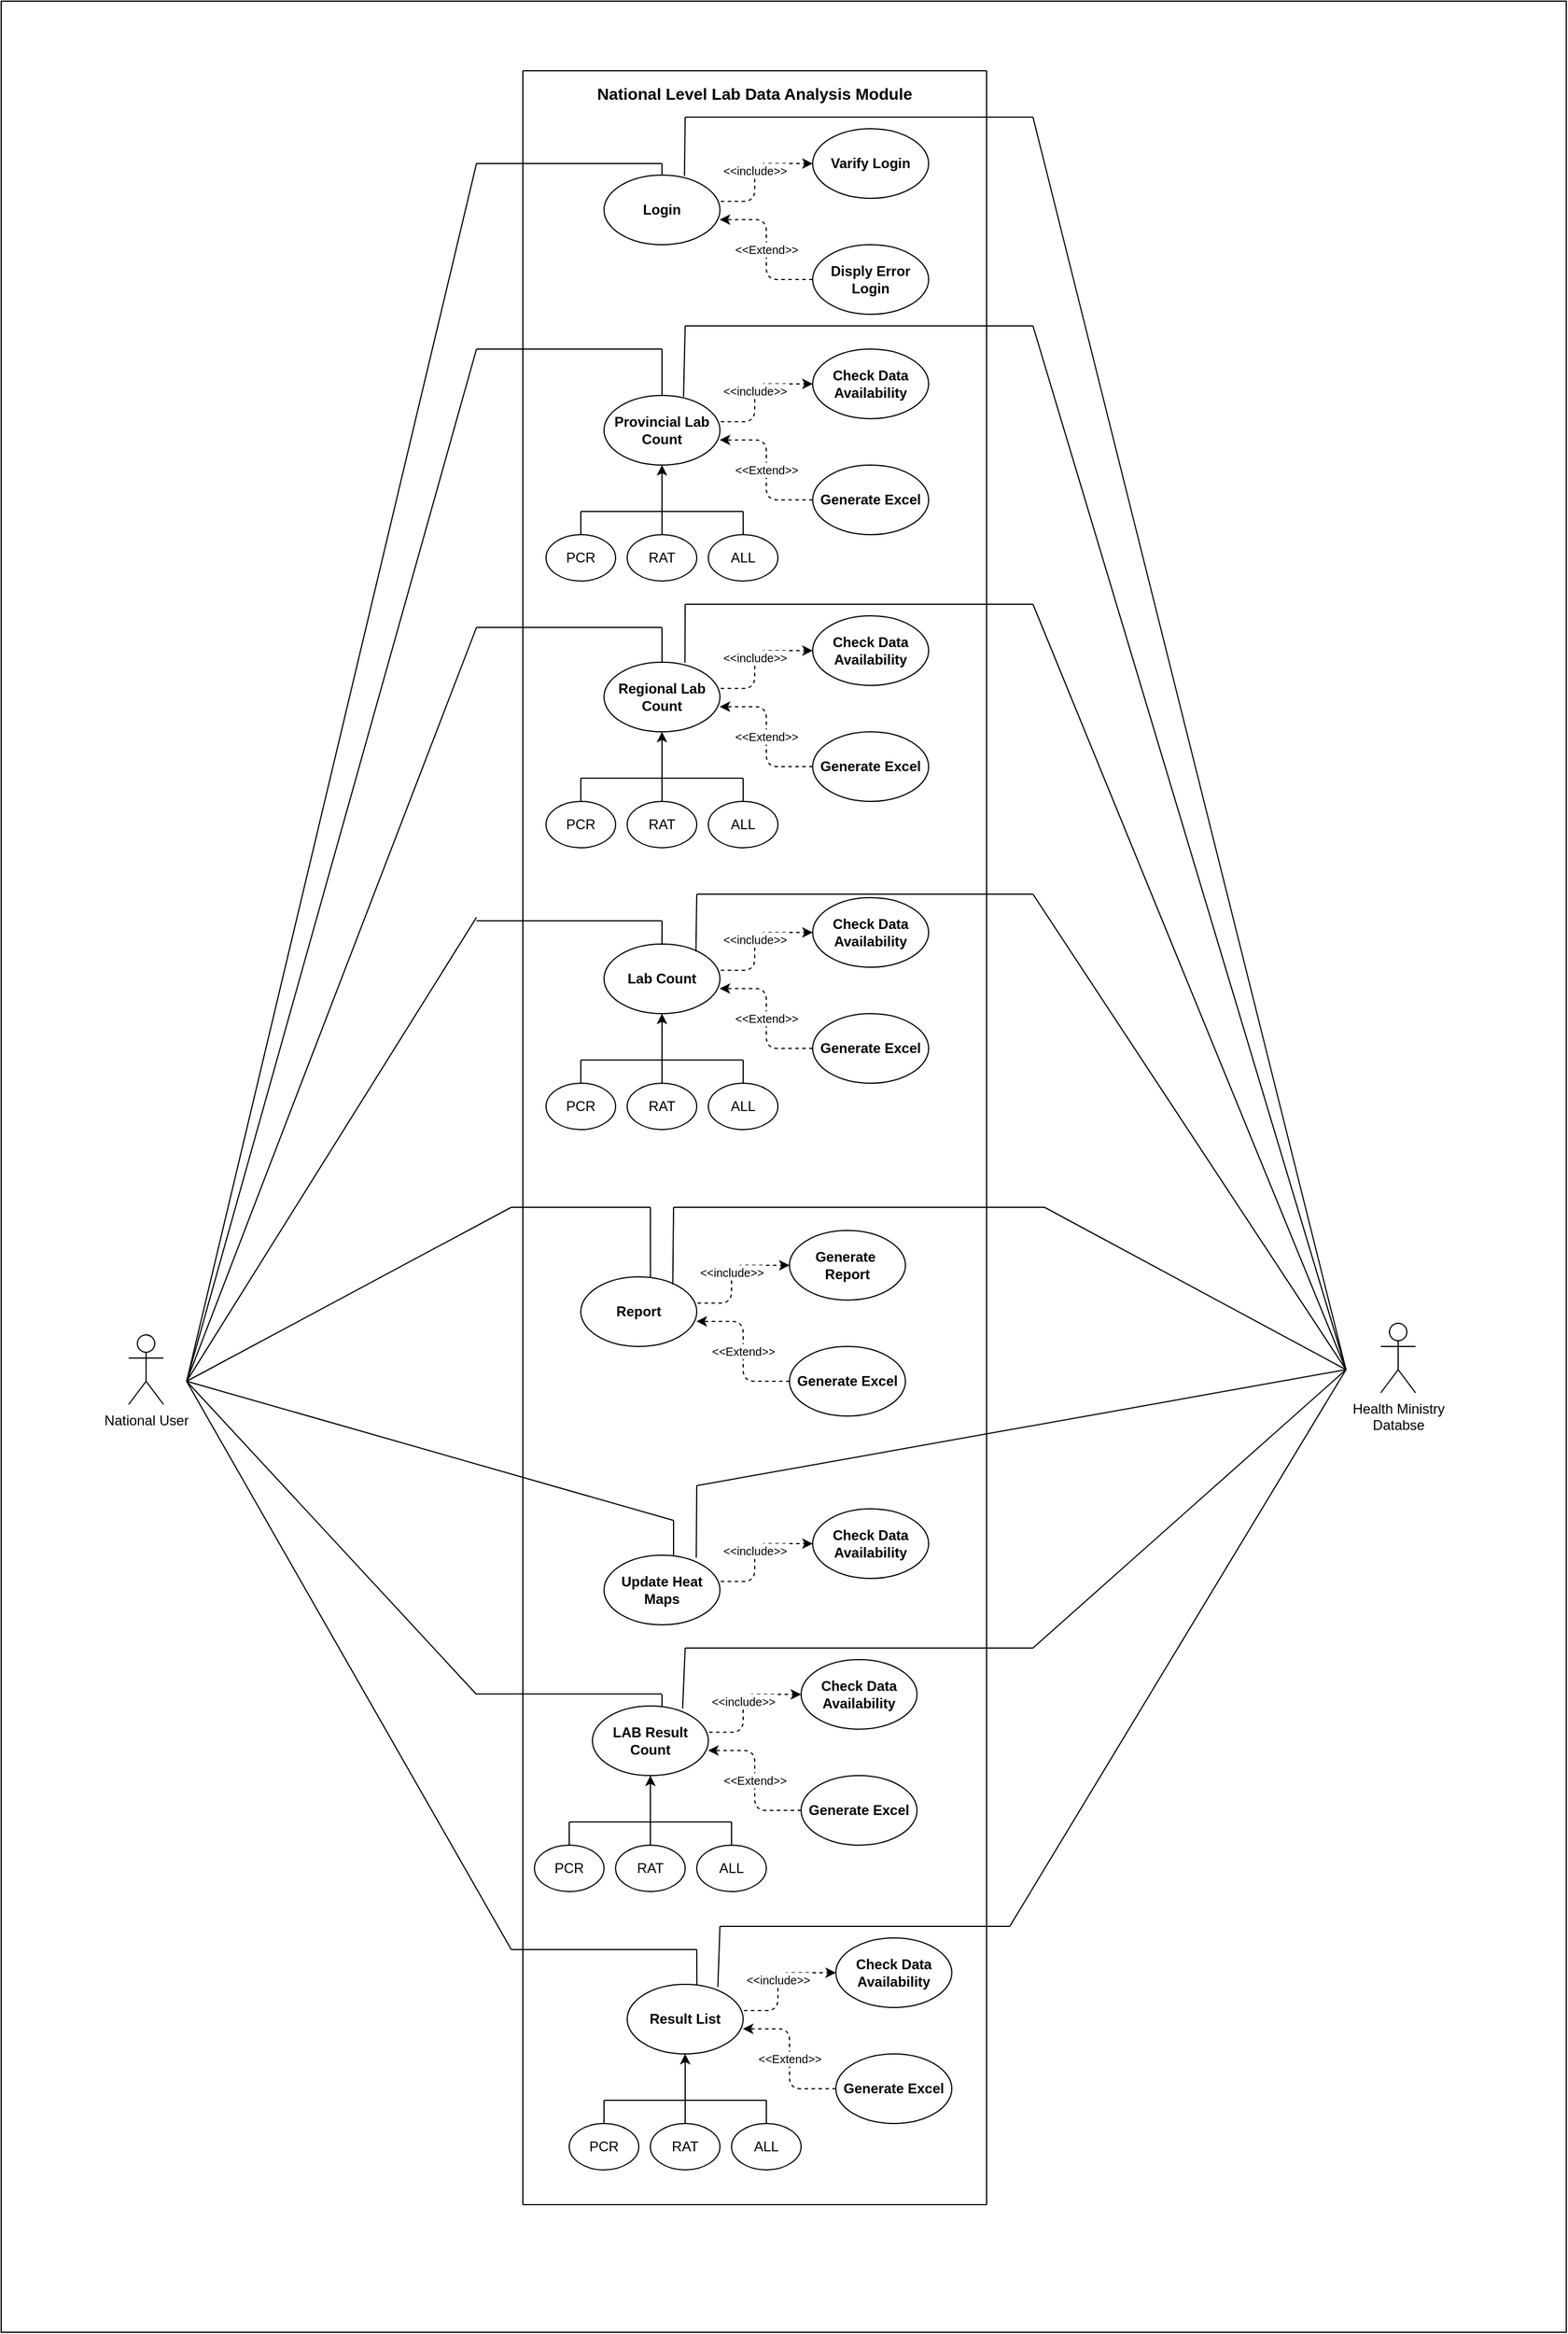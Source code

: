 <mxfile version="15.8.9" type="github"><diagram id="iD6IcfGHhP-dr5DK_G8s" name="Page-1"><mxGraphModel dx="868" dy="385" grid="1" gridSize="10" guides="1" tooltips="1" connect="1" arrows="1" fold="1" page="1" pageScale="1" pageWidth="827" pageHeight="1169" math="0" shadow="0"><root><mxCell id="0"/><mxCell id="1" parent="0"/><mxCell id="4azQyytTnzRIVVA9BmNm-442" value="" style="rounded=0;whiteSpace=wrap;html=1;" parent="1" vertex="1"><mxGeometry x="220" y="160" width="1350" height="2010" as="geometry"/></mxCell><mxCell id="4azQyytTnzRIVVA9BmNm-204" value="National User" style="shape=umlActor;verticalLabelPosition=bottom;verticalAlign=top;html=1;outlineConnect=0;" parent="1" vertex="1"><mxGeometry x="330" y="1310" width="30" height="60" as="geometry"/></mxCell><mxCell id="4azQyytTnzRIVVA9BmNm-205" value="&lt;b&gt;Login&lt;/b&gt;" style="ellipse;whiteSpace=wrap;html=1;" parent="1" vertex="1"><mxGeometry x="740" y="310" width="100" height="60" as="geometry"/></mxCell><mxCell id="4azQyytTnzRIVVA9BmNm-206" value="" style="endArrow=none;html=1;" parent="1" edge="1"><mxGeometry width="50" height="50" relative="1" as="geometry"><mxPoint x="670" y="2060" as="sourcePoint"/><mxPoint x="670" y="220" as="targetPoint"/></mxGeometry></mxCell><mxCell id="4azQyytTnzRIVVA9BmNm-207" value="" style="endArrow=none;html=1;" parent="1" edge="1"><mxGeometry width="50" height="50" relative="1" as="geometry"><mxPoint x="670" y="220" as="sourcePoint"/><mxPoint x="1070" y="220" as="targetPoint"/></mxGeometry></mxCell><mxCell id="4azQyytTnzRIVVA9BmNm-208" value="" style="endArrow=none;html=1;" parent="1" edge="1"><mxGeometry width="50" height="50" relative="1" as="geometry"><mxPoint x="1070" y="2060" as="sourcePoint"/><mxPoint x="1070" y="220" as="targetPoint"/></mxGeometry></mxCell><mxCell id="4azQyytTnzRIVVA9BmNm-209" value="" style="endArrow=none;html=1;" parent="1" edge="1"><mxGeometry width="50" height="50" relative="1" as="geometry"><mxPoint x="670" y="2060" as="sourcePoint"/><mxPoint x="1070" y="2060" as="targetPoint"/></mxGeometry></mxCell><mxCell id="4azQyytTnzRIVVA9BmNm-210" value="&lt;b&gt;Varify Login&lt;/b&gt;" style="ellipse;whiteSpace=wrap;html=1;" parent="1" vertex="1"><mxGeometry x="920" y="270" width="100" height="60" as="geometry"/></mxCell><mxCell id="4azQyytTnzRIVVA9BmNm-211" value="&lt;b&gt;Disply Error Login&lt;/b&gt;" style="ellipse;whiteSpace=wrap;html=1;" parent="1" vertex="1"><mxGeometry x="920" y="370" width="100" height="60" as="geometry"/></mxCell><mxCell id="4azQyytTnzRIVVA9BmNm-212" value="" style="endArrow=classic;html=1;dashed=1;entryX=0.998;entryY=0.639;entryDx=0;entryDy=0;entryPerimeter=0;exitX=0;exitY=0.5;exitDx=0;exitDy=0;edgeStyle=elbowEdgeStyle;" parent="1" source="4azQyytTnzRIVVA9BmNm-211" target="4azQyytTnzRIVVA9BmNm-205" edge="1"><mxGeometry relative="1" as="geometry"><mxPoint x="810" y="430" as="sourcePoint"/><mxPoint x="910" y="430" as="targetPoint"/></mxGeometry></mxCell><mxCell id="4azQyytTnzRIVVA9BmNm-213" value="&lt;font style=&quot;font-size: 10px&quot;&gt;&amp;lt;&amp;lt;Extend&amp;gt;&amp;gt;&lt;/font&gt;" style="edgeLabel;resizable=0;html=1;align=center;verticalAlign=middle;" parent="4azQyytTnzRIVVA9BmNm-212" connectable="0" vertex="1"><mxGeometry relative="1" as="geometry"/></mxCell><mxCell id="4azQyytTnzRIVVA9BmNm-214" value="" style="endArrow=classic;html=1;dashed=1;edgeStyle=elbowEdgeStyle;exitX=1.007;exitY=0.378;exitDx=0;exitDy=0;exitPerimeter=0;" parent="1" source="4azQyytTnzRIVVA9BmNm-205" target="4azQyytTnzRIVVA9BmNm-210" edge="1"><mxGeometry relative="1" as="geometry"><mxPoint x="920.0" y="400" as="sourcePoint"/><mxPoint x="860" y="348" as="targetPoint"/><Array as="points"><mxPoint x="870" y="300"/><mxPoint x="860" y="320"/><mxPoint x="860" y="310"/><mxPoint x="890" y="300"/><mxPoint x="890" y="330"/></Array></mxGeometry></mxCell><mxCell id="4azQyytTnzRIVVA9BmNm-215" value="&lt;font style=&quot;font-size: 10px&quot;&gt;&amp;lt;&amp;lt;include&amp;gt;&amp;gt;&lt;/font&gt;" style="edgeLabel;resizable=0;html=1;align=center;verticalAlign=middle;" parent="4azQyytTnzRIVVA9BmNm-214" connectable="0" vertex="1"><mxGeometry relative="1" as="geometry"/></mxCell><mxCell id="4azQyytTnzRIVVA9BmNm-216" value="Health Ministry&lt;br&gt;Databse" style="shape=umlActor;verticalLabelPosition=bottom;verticalAlign=top;html=1;outlineConnect=0;" parent="1" vertex="1"><mxGeometry x="1410" y="1300" width="30" height="60" as="geometry"/></mxCell><mxCell id="4azQyytTnzRIVVA9BmNm-217" value="&lt;b&gt;Provincial Lab Count&lt;/b&gt;" style="ellipse;whiteSpace=wrap;html=1;" parent="1" vertex="1"><mxGeometry x="740" y="500" width="100" height="60" as="geometry"/></mxCell><mxCell id="4azQyytTnzRIVVA9BmNm-218" value="&lt;b&gt;Check Data Availability&lt;/b&gt;" style="ellipse;whiteSpace=wrap;html=1;" parent="1" vertex="1"><mxGeometry x="920" y="460" width="100" height="60" as="geometry"/></mxCell><mxCell id="4azQyytTnzRIVVA9BmNm-219" value="&lt;b&gt;Generate Excel&lt;/b&gt;" style="ellipse;whiteSpace=wrap;html=1;" parent="1" vertex="1"><mxGeometry x="920" y="560" width="100" height="60" as="geometry"/></mxCell><mxCell id="4azQyytTnzRIVVA9BmNm-220" value="" style="endArrow=classic;html=1;dashed=1;entryX=0.998;entryY=0.639;entryDx=0;entryDy=0;entryPerimeter=0;exitX=0;exitY=0.5;exitDx=0;exitDy=0;edgeStyle=elbowEdgeStyle;" parent="1" source="4azQyytTnzRIVVA9BmNm-219" target="4azQyytTnzRIVVA9BmNm-217" edge="1"><mxGeometry relative="1" as="geometry"><mxPoint x="810" y="620" as="sourcePoint"/><mxPoint x="910" y="620" as="targetPoint"/></mxGeometry></mxCell><mxCell id="4azQyytTnzRIVVA9BmNm-221" value="&lt;font style=&quot;font-size: 10px&quot;&gt;&amp;lt;&amp;lt;Extend&amp;gt;&amp;gt;&lt;/font&gt;" style="edgeLabel;resizable=0;html=1;align=center;verticalAlign=middle;" parent="4azQyytTnzRIVVA9BmNm-220" connectable="0" vertex="1"><mxGeometry relative="1" as="geometry"/></mxCell><mxCell id="4azQyytTnzRIVVA9BmNm-222" value="" style="endArrow=classic;html=1;dashed=1;edgeStyle=elbowEdgeStyle;exitX=1.007;exitY=0.378;exitDx=0;exitDy=0;exitPerimeter=0;" parent="1" source="4azQyytTnzRIVVA9BmNm-217" target="4azQyytTnzRIVVA9BmNm-218" edge="1"><mxGeometry relative="1" as="geometry"><mxPoint x="920.0" y="590" as="sourcePoint"/><mxPoint x="860" y="538" as="targetPoint"/><Array as="points"><mxPoint x="870" y="490"/><mxPoint x="860" y="510"/><mxPoint x="860" y="500"/><mxPoint x="890" y="490"/><mxPoint x="890" y="520"/></Array></mxGeometry></mxCell><mxCell id="4azQyytTnzRIVVA9BmNm-223" value="&lt;font style=&quot;font-size: 10px&quot;&gt;&amp;lt;&amp;lt;include&amp;gt;&amp;gt;&lt;/font&gt;" style="edgeLabel;resizable=0;html=1;align=center;verticalAlign=middle;" parent="4azQyytTnzRIVVA9BmNm-222" connectable="0" vertex="1"><mxGeometry relative="1" as="geometry"/></mxCell><mxCell id="4azQyytTnzRIVVA9BmNm-224" value="PCR" style="ellipse;whiteSpace=wrap;html=1;" parent="1" vertex="1"><mxGeometry x="690" y="620" width="60" height="40" as="geometry"/></mxCell><mxCell id="4azQyytTnzRIVVA9BmNm-225" value="RAT" style="ellipse;whiteSpace=wrap;html=1;" parent="1" vertex="1"><mxGeometry x="760" y="620" width="60" height="40" as="geometry"/></mxCell><mxCell id="4azQyytTnzRIVVA9BmNm-226" value="ALL" style="ellipse;whiteSpace=wrap;html=1;" parent="1" vertex="1"><mxGeometry x="830" y="620" width="60" height="40" as="geometry"/></mxCell><mxCell id="4azQyytTnzRIVVA9BmNm-227" value="" style="endArrow=classic;html=1;exitX=0.5;exitY=0;exitDx=0;exitDy=0;entryX=0.5;entryY=1;entryDx=0;entryDy=0;" parent="1" source="4azQyytTnzRIVVA9BmNm-225" target="4azQyytTnzRIVVA9BmNm-217" edge="1"><mxGeometry width="50" height="50" relative="1" as="geometry"><mxPoint x="770" y="610" as="sourcePoint"/><mxPoint x="820" y="560" as="targetPoint"/></mxGeometry></mxCell><mxCell id="4azQyytTnzRIVVA9BmNm-228" value="" style="endArrow=none;html=1;exitX=0.5;exitY=0;exitDx=0;exitDy=0;" parent="1" source="4azQyytTnzRIVVA9BmNm-224" edge="1"><mxGeometry width="50" height="50" relative="1" as="geometry"><mxPoint x="770" y="610" as="sourcePoint"/><mxPoint x="720" y="600" as="targetPoint"/></mxGeometry></mxCell><mxCell id="4azQyytTnzRIVVA9BmNm-229" value="" style="endArrow=none;html=1;exitX=0.5;exitY=0;exitDx=0;exitDy=0;" parent="1" source="4azQyytTnzRIVVA9BmNm-226" edge="1"><mxGeometry width="50" height="50" relative="1" as="geometry"><mxPoint x="720" y="620" as="sourcePoint"/><mxPoint x="860" y="600" as="targetPoint"/></mxGeometry></mxCell><mxCell id="4azQyytTnzRIVVA9BmNm-230" value="" style="endArrow=none;html=1;" parent="1" edge="1"><mxGeometry width="50" height="50" relative="1" as="geometry"><mxPoint x="720" y="600" as="sourcePoint"/><mxPoint x="860" y="600" as="targetPoint"/></mxGeometry></mxCell><mxCell id="4azQyytTnzRIVVA9BmNm-231" value="&lt;b&gt;Regional Lab Count&lt;/b&gt;" style="ellipse;whiteSpace=wrap;html=1;" parent="1" vertex="1"><mxGeometry x="740" y="730" width="100" height="60" as="geometry"/></mxCell><mxCell id="4azQyytTnzRIVVA9BmNm-232" value="&lt;b&gt;Check Data Availability&lt;/b&gt;" style="ellipse;whiteSpace=wrap;html=1;" parent="1" vertex="1"><mxGeometry x="920" y="690" width="100" height="60" as="geometry"/></mxCell><mxCell id="4azQyytTnzRIVVA9BmNm-233" value="&lt;b&gt;Generate Excel&lt;/b&gt;" style="ellipse;whiteSpace=wrap;html=1;" parent="1" vertex="1"><mxGeometry x="920" y="790" width="100" height="60" as="geometry"/></mxCell><mxCell id="4azQyytTnzRIVVA9BmNm-234" value="" style="endArrow=classic;html=1;dashed=1;entryX=0.998;entryY=0.639;entryDx=0;entryDy=0;entryPerimeter=0;exitX=0;exitY=0.5;exitDx=0;exitDy=0;edgeStyle=elbowEdgeStyle;" parent="1" source="4azQyytTnzRIVVA9BmNm-233" target="4azQyytTnzRIVVA9BmNm-231" edge="1"><mxGeometry relative="1" as="geometry"><mxPoint x="810" y="850" as="sourcePoint"/><mxPoint x="910" y="850" as="targetPoint"/></mxGeometry></mxCell><mxCell id="4azQyytTnzRIVVA9BmNm-235" value="&lt;font style=&quot;font-size: 10px&quot;&gt;&amp;lt;&amp;lt;Extend&amp;gt;&amp;gt;&lt;/font&gt;" style="edgeLabel;resizable=0;html=1;align=center;verticalAlign=middle;" parent="4azQyytTnzRIVVA9BmNm-234" connectable="0" vertex="1"><mxGeometry relative="1" as="geometry"/></mxCell><mxCell id="4azQyytTnzRIVVA9BmNm-236" value="" style="endArrow=classic;html=1;dashed=1;edgeStyle=elbowEdgeStyle;exitX=1.007;exitY=0.378;exitDx=0;exitDy=0;exitPerimeter=0;" parent="1" source="4azQyytTnzRIVVA9BmNm-231" target="4azQyytTnzRIVVA9BmNm-232" edge="1"><mxGeometry relative="1" as="geometry"><mxPoint x="920.0" y="820" as="sourcePoint"/><mxPoint x="860" y="768" as="targetPoint"/><Array as="points"><mxPoint x="870" y="720"/><mxPoint x="860" y="740"/><mxPoint x="860" y="730"/><mxPoint x="890" y="720"/><mxPoint x="890" y="750"/></Array></mxGeometry></mxCell><mxCell id="4azQyytTnzRIVVA9BmNm-237" value="&lt;font style=&quot;font-size: 10px&quot;&gt;&amp;lt;&amp;lt;include&amp;gt;&amp;gt;&lt;/font&gt;" style="edgeLabel;resizable=0;html=1;align=center;verticalAlign=middle;" parent="4azQyytTnzRIVVA9BmNm-236" connectable="0" vertex="1"><mxGeometry relative="1" as="geometry"/></mxCell><mxCell id="4azQyytTnzRIVVA9BmNm-238" value="PCR" style="ellipse;whiteSpace=wrap;html=1;" parent="1" vertex="1"><mxGeometry x="690" y="850" width="60" height="40" as="geometry"/></mxCell><mxCell id="4azQyytTnzRIVVA9BmNm-239" value="RAT" style="ellipse;whiteSpace=wrap;html=1;" parent="1" vertex="1"><mxGeometry x="760" y="850" width="60" height="40" as="geometry"/></mxCell><mxCell id="4azQyytTnzRIVVA9BmNm-240" value="ALL" style="ellipse;whiteSpace=wrap;html=1;" parent="1" vertex="1"><mxGeometry x="830" y="850" width="60" height="40" as="geometry"/></mxCell><mxCell id="4azQyytTnzRIVVA9BmNm-241" value="" style="endArrow=classic;html=1;exitX=0.5;exitY=0;exitDx=0;exitDy=0;entryX=0.5;entryY=1;entryDx=0;entryDy=0;" parent="1" source="4azQyytTnzRIVVA9BmNm-239" target="4azQyytTnzRIVVA9BmNm-231" edge="1"><mxGeometry width="50" height="50" relative="1" as="geometry"><mxPoint x="770" y="840" as="sourcePoint"/><mxPoint x="820" y="790" as="targetPoint"/></mxGeometry></mxCell><mxCell id="4azQyytTnzRIVVA9BmNm-242" value="" style="endArrow=none;html=1;exitX=0.5;exitY=0;exitDx=0;exitDy=0;" parent="1" source="4azQyytTnzRIVVA9BmNm-238" edge="1"><mxGeometry width="50" height="50" relative="1" as="geometry"><mxPoint x="770" y="840" as="sourcePoint"/><mxPoint x="720" y="830" as="targetPoint"/></mxGeometry></mxCell><mxCell id="4azQyytTnzRIVVA9BmNm-243" value="" style="endArrow=none;html=1;exitX=0.5;exitY=0;exitDx=0;exitDy=0;" parent="1" source="4azQyytTnzRIVVA9BmNm-240" edge="1"><mxGeometry width="50" height="50" relative="1" as="geometry"><mxPoint x="720" y="850" as="sourcePoint"/><mxPoint x="860" y="830" as="targetPoint"/></mxGeometry></mxCell><mxCell id="4azQyytTnzRIVVA9BmNm-244" value="" style="endArrow=none;html=1;" parent="1" edge="1"><mxGeometry width="50" height="50" relative="1" as="geometry"><mxPoint x="720" y="830" as="sourcePoint"/><mxPoint x="860" y="830" as="targetPoint"/></mxGeometry></mxCell><mxCell id="4azQyytTnzRIVVA9BmNm-245" value="&lt;b&gt;Lab Count&lt;/b&gt;" style="ellipse;whiteSpace=wrap;html=1;" parent="1" vertex="1"><mxGeometry x="740" y="973" width="100" height="60" as="geometry"/></mxCell><mxCell id="4azQyytTnzRIVVA9BmNm-246" value="&lt;b&gt;Check Data Availability&lt;/b&gt;" style="ellipse;whiteSpace=wrap;html=1;" parent="1" vertex="1"><mxGeometry x="920" y="933" width="100" height="60" as="geometry"/></mxCell><mxCell id="4azQyytTnzRIVVA9BmNm-247" value="&lt;b&gt;Generate Excel&lt;/b&gt;" style="ellipse;whiteSpace=wrap;html=1;" parent="1" vertex="1"><mxGeometry x="920" y="1033" width="100" height="60" as="geometry"/></mxCell><mxCell id="4azQyytTnzRIVVA9BmNm-248" value="" style="endArrow=classic;html=1;dashed=1;entryX=0.998;entryY=0.639;entryDx=0;entryDy=0;entryPerimeter=0;exitX=0;exitY=0.5;exitDx=0;exitDy=0;edgeStyle=elbowEdgeStyle;" parent="1" source="4azQyytTnzRIVVA9BmNm-247" target="4azQyytTnzRIVVA9BmNm-245" edge="1"><mxGeometry relative="1" as="geometry"><mxPoint x="810" y="1093" as="sourcePoint"/><mxPoint x="910" y="1093" as="targetPoint"/></mxGeometry></mxCell><mxCell id="4azQyytTnzRIVVA9BmNm-249" value="&lt;font style=&quot;font-size: 10px&quot;&gt;&amp;lt;&amp;lt;Extend&amp;gt;&amp;gt;&lt;/font&gt;" style="edgeLabel;resizable=0;html=1;align=center;verticalAlign=middle;" parent="4azQyytTnzRIVVA9BmNm-248" connectable="0" vertex="1"><mxGeometry relative="1" as="geometry"/></mxCell><mxCell id="4azQyytTnzRIVVA9BmNm-250" value="" style="endArrow=classic;html=1;dashed=1;edgeStyle=elbowEdgeStyle;exitX=1.007;exitY=0.378;exitDx=0;exitDy=0;exitPerimeter=0;" parent="1" source="4azQyytTnzRIVVA9BmNm-245" target="4azQyytTnzRIVVA9BmNm-246" edge="1"><mxGeometry relative="1" as="geometry"><mxPoint x="920.0" y="1063" as="sourcePoint"/><mxPoint x="860" y="1011" as="targetPoint"/><Array as="points"><mxPoint x="870" y="963"/><mxPoint x="860" y="983"/><mxPoint x="860" y="973"/><mxPoint x="890" y="963"/><mxPoint x="890" y="993"/></Array></mxGeometry></mxCell><mxCell id="4azQyytTnzRIVVA9BmNm-251" value="&lt;font style=&quot;font-size: 10px&quot;&gt;&amp;lt;&amp;lt;include&amp;gt;&amp;gt;&lt;/font&gt;" style="edgeLabel;resizable=0;html=1;align=center;verticalAlign=middle;" parent="4azQyytTnzRIVVA9BmNm-250" connectable="0" vertex="1"><mxGeometry relative="1" as="geometry"/></mxCell><mxCell id="4azQyytTnzRIVVA9BmNm-252" value="PCR" style="ellipse;whiteSpace=wrap;html=1;" parent="1" vertex="1"><mxGeometry x="690" y="1093" width="60" height="40" as="geometry"/></mxCell><mxCell id="4azQyytTnzRIVVA9BmNm-253" value="RAT" style="ellipse;whiteSpace=wrap;html=1;" parent="1" vertex="1"><mxGeometry x="760" y="1093" width="60" height="40" as="geometry"/></mxCell><mxCell id="4azQyytTnzRIVVA9BmNm-254" value="ALL" style="ellipse;whiteSpace=wrap;html=1;" parent="1" vertex="1"><mxGeometry x="830" y="1093" width="60" height="40" as="geometry"/></mxCell><mxCell id="4azQyytTnzRIVVA9BmNm-255" value="" style="endArrow=classic;html=1;exitX=0.5;exitY=0;exitDx=0;exitDy=0;entryX=0.5;entryY=1;entryDx=0;entryDy=0;" parent="1" source="4azQyytTnzRIVVA9BmNm-253" target="4azQyytTnzRIVVA9BmNm-245" edge="1"><mxGeometry width="50" height="50" relative="1" as="geometry"><mxPoint x="770" y="1083" as="sourcePoint"/><mxPoint x="820" y="1033" as="targetPoint"/></mxGeometry></mxCell><mxCell id="4azQyytTnzRIVVA9BmNm-256" value="" style="endArrow=none;html=1;exitX=0.5;exitY=0;exitDx=0;exitDy=0;" parent="1" source="4azQyytTnzRIVVA9BmNm-252" edge="1"><mxGeometry width="50" height="50" relative="1" as="geometry"><mxPoint x="770" y="1083" as="sourcePoint"/><mxPoint x="720" y="1073" as="targetPoint"/></mxGeometry></mxCell><mxCell id="4azQyytTnzRIVVA9BmNm-257" value="" style="endArrow=none;html=1;exitX=0.5;exitY=0;exitDx=0;exitDy=0;" parent="1" source="4azQyytTnzRIVVA9BmNm-254" edge="1"><mxGeometry width="50" height="50" relative="1" as="geometry"><mxPoint x="720" y="1093" as="sourcePoint"/><mxPoint x="860" y="1073" as="targetPoint"/></mxGeometry></mxCell><mxCell id="4azQyytTnzRIVVA9BmNm-258" value="" style="endArrow=none;html=1;" parent="1" edge="1"><mxGeometry width="50" height="50" relative="1" as="geometry"><mxPoint x="720" y="1073" as="sourcePoint"/><mxPoint x="860" y="1073" as="targetPoint"/></mxGeometry></mxCell><mxCell id="4azQyytTnzRIVVA9BmNm-287" value="&lt;b&gt;LAB Result Count&lt;/b&gt;" style="ellipse;whiteSpace=wrap;html=1;" parent="1" vertex="1"><mxGeometry x="730" y="1630" width="100" height="60" as="geometry"/></mxCell><mxCell id="4azQyytTnzRIVVA9BmNm-288" value="&lt;b&gt;Check Data Availability&lt;/b&gt;" style="ellipse;whiteSpace=wrap;html=1;" parent="1" vertex="1"><mxGeometry x="910" y="1590" width="100" height="60" as="geometry"/></mxCell><mxCell id="4azQyytTnzRIVVA9BmNm-289" value="&lt;b&gt;Generate Excel&lt;/b&gt;" style="ellipse;whiteSpace=wrap;html=1;" parent="1" vertex="1"><mxGeometry x="910" y="1690" width="100" height="60" as="geometry"/></mxCell><mxCell id="4azQyytTnzRIVVA9BmNm-290" value="" style="endArrow=classic;html=1;dashed=1;entryX=0.998;entryY=0.639;entryDx=0;entryDy=0;entryPerimeter=0;exitX=0;exitY=0.5;exitDx=0;exitDy=0;edgeStyle=elbowEdgeStyle;" parent="1" source="4azQyytTnzRIVVA9BmNm-289" target="4azQyytTnzRIVVA9BmNm-287" edge="1"><mxGeometry relative="1" as="geometry"><mxPoint x="800" y="1750" as="sourcePoint"/><mxPoint x="900" y="1750" as="targetPoint"/></mxGeometry></mxCell><mxCell id="4azQyytTnzRIVVA9BmNm-291" value="&lt;font style=&quot;font-size: 10px&quot;&gt;&amp;lt;&amp;lt;Extend&amp;gt;&amp;gt;&lt;/font&gt;" style="edgeLabel;resizable=0;html=1;align=center;verticalAlign=middle;" parent="4azQyytTnzRIVVA9BmNm-290" connectable="0" vertex="1"><mxGeometry relative="1" as="geometry"/></mxCell><mxCell id="4azQyytTnzRIVVA9BmNm-292" value="" style="endArrow=classic;html=1;dashed=1;edgeStyle=elbowEdgeStyle;exitX=1.007;exitY=0.378;exitDx=0;exitDy=0;exitPerimeter=0;" parent="1" source="4azQyytTnzRIVVA9BmNm-287" target="4azQyytTnzRIVVA9BmNm-288" edge="1"><mxGeometry relative="1" as="geometry"><mxPoint x="910.0" y="1720" as="sourcePoint"/><mxPoint x="850" y="1668" as="targetPoint"/><Array as="points"><mxPoint x="860" y="1620"/><mxPoint x="850" y="1640"/><mxPoint x="850" y="1630"/><mxPoint x="880" y="1620"/><mxPoint x="880" y="1650"/></Array></mxGeometry></mxCell><mxCell id="4azQyytTnzRIVVA9BmNm-293" value="&lt;font style=&quot;font-size: 10px&quot;&gt;&amp;lt;&amp;lt;include&amp;gt;&amp;gt;&lt;/font&gt;" style="edgeLabel;resizable=0;html=1;align=center;verticalAlign=middle;" parent="4azQyytTnzRIVVA9BmNm-292" connectable="0" vertex="1"><mxGeometry relative="1" as="geometry"/></mxCell><mxCell id="4azQyytTnzRIVVA9BmNm-294" value="PCR" style="ellipse;whiteSpace=wrap;html=1;" parent="1" vertex="1"><mxGeometry x="680" y="1750" width="60" height="40" as="geometry"/></mxCell><mxCell id="4azQyytTnzRIVVA9BmNm-295" value="RAT" style="ellipse;whiteSpace=wrap;html=1;" parent="1" vertex="1"><mxGeometry x="750" y="1750" width="60" height="40" as="geometry"/></mxCell><mxCell id="4azQyytTnzRIVVA9BmNm-296" value="ALL" style="ellipse;whiteSpace=wrap;html=1;" parent="1" vertex="1"><mxGeometry x="820" y="1750" width="60" height="40" as="geometry"/></mxCell><mxCell id="4azQyytTnzRIVVA9BmNm-297" value="" style="endArrow=classic;html=1;exitX=0.5;exitY=0;exitDx=0;exitDy=0;entryX=0.5;entryY=1;entryDx=0;entryDy=0;" parent="1" source="4azQyytTnzRIVVA9BmNm-295" target="4azQyytTnzRIVVA9BmNm-287" edge="1"><mxGeometry width="50" height="50" relative="1" as="geometry"><mxPoint x="760" y="1740" as="sourcePoint"/><mxPoint x="810" y="1690" as="targetPoint"/></mxGeometry></mxCell><mxCell id="4azQyytTnzRIVVA9BmNm-298" value="" style="endArrow=none;html=1;exitX=0.5;exitY=0;exitDx=0;exitDy=0;" parent="1" source="4azQyytTnzRIVVA9BmNm-294" edge="1"><mxGeometry width="50" height="50" relative="1" as="geometry"><mxPoint x="760" y="1740" as="sourcePoint"/><mxPoint x="710" y="1730" as="targetPoint"/></mxGeometry></mxCell><mxCell id="4azQyytTnzRIVVA9BmNm-299" value="" style="endArrow=none;html=1;exitX=0.5;exitY=0;exitDx=0;exitDy=0;" parent="1" source="4azQyytTnzRIVVA9BmNm-296" edge="1"><mxGeometry width="50" height="50" relative="1" as="geometry"><mxPoint x="710" y="1750" as="sourcePoint"/><mxPoint x="850" y="1730" as="targetPoint"/></mxGeometry></mxCell><mxCell id="4azQyytTnzRIVVA9BmNm-300" value="" style="endArrow=none;html=1;" parent="1" edge="1"><mxGeometry width="50" height="50" relative="1" as="geometry"><mxPoint x="710" y="1730" as="sourcePoint"/><mxPoint x="850" y="1730" as="targetPoint"/></mxGeometry></mxCell><mxCell id="4azQyytTnzRIVVA9BmNm-315" value="&lt;b&gt;Result List&lt;/b&gt;" style="ellipse;whiteSpace=wrap;html=1;" parent="1" vertex="1"><mxGeometry x="760" y="1870" width="100" height="60" as="geometry"/></mxCell><mxCell id="4azQyytTnzRIVVA9BmNm-316" value="&lt;b&gt;Check Data Availability&lt;/b&gt;" style="ellipse;whiteSpace=wrap;html=1;" parent="1" vertex="1"><mxGeometry x="940" y="1830" width="100" height="60" as="geometry"/></mxCell><mxCell id="4azQyytTnzRIVVA9BmNm-317" value="&lt;b&gt;Generate Excel&lt;/b&gt;" style="ellipse;whiteSpace=wrap;html=1;" parent="1" vertex="1"><mxGeometry x="940" y="1930" width="100" height="60" as="geometry"/></mxCell><mxCell id="4azQyytTnzRIVVA9BmNm-318" value="" style="endArrow=classic;html=1;dashed=1;entryX=0.998;entryY=0.639;entryDx=0;entryDy=0;entryPerimeter=0;exitX=0;exitY=0.5;exitDx=0;exitDy=0;edgeStyle=elbowEdgeStyle;" parent="1" source="4azQyytTnzRIVVA9BmNm-317" target="4azQyytTnzRIVVA9BmNm-315" edge="1"><mxGeometry relative="1" as="geometry"><mxPoint x="830" y="1990" as="sourcePoint"/><mxPoint x="930" y="1990" as="targetPoint"/></mxGeometry></mxCell><mxCell id="4azQyytTnzRIVVA9BmNm-319" value="&lt;font style=&quot;font-size: 10px&quot;&gt;&amp;lt;&amp;lt;Extend&amp;gt;&amp;gt;&lt;/font&gt;" style="edgeLabel;resizable=0;html=1;align=center;verticalAlign=middle;" parent="4azQyytTnzRIVVA9BmNm-318" connectable="0" vertex="1"><mxGeometry relative="1" as="geometry"/></mxCell><mxCell id="4azQyytTnzRIVVA9BmNm-320" value="" style="endArrow=classic;html=1;dashed=1;edgeStyle=elbowEdgeStyle;exitX=1.007;exitY=0.378;exitDx=0;exitDy=0;exitPerimeter=0;" parent="1" source="4azQyytTnzRIVVA9BmNm-315" target="4azQyytTnzRIVVA9BmNm-316" edge="1"><mxGeometry relative="1" as="geometry"><mxPoint x="940.0" y="1960" as="sourcePoint"/><mxPoint x="880" y="1908" as="targetPoint"/><Array as="points"><mxPoint x="890" y="1860"/><mxPoint x="880" y="1880"/><mxPoint x="880" y="1870"/><mxPoint x="910" y="1860"/><mxPoint x="910" y="1890"/></Array></mxGeometry></mxCell><mxCell id="4azQyytTnzRIVVA9BmNm-321" value="&lt;font style=&quot;font-size: 10px&quot;&gt;&amp;lt;&amp;lt;include&amp;gt;&amp;gt;&lt;/font&gt;" style="edgeLabel;resizable=0;html=1;align=center;verticalAlign=middle;" parent="4azQyytTnzRIVVA9BmNm-320" connectable="0" vertex="1"><mxGeometry relative="1" as="geometry"/></mxCell><mxCell id="4azQyytTnzRIVVA9BmNm-322" value="PCR" style="ellipse;whiteSpace=wrap;html=1;" parent="1" vertex="1"><mxGeometry x="710" y="1990" width="60" height="40" as="geometry"/></mxCell><mxCell id="4azQyytTnzRIVVA9BmNm-323" value="RAT" style="ellipse;whiteSpace=wrap;html=1;" parent="1" vertex="1"><mxGeometry x="780" y="1990" width="60" height="40" as="geometry"/></mxCell><mxCell id="4azQyytTnzRIVVA9BmNm-324" value="ALL" style="ellipse;whiteSpace=wrap;html=1;" parent="1" vertex="1"><mxGeometry x="850" y="1990" width="60" height="40" as="geometry"/></mxCell><mxCell id="4azQyytTnzRIVVA9BmNm-325" value="" style="endArrow=classic;html=1;exitX=0.5;exitY=0;exitDx=0;exitDy=0;entryX=0.5;entryY=1;entryDx=0;entryDy=0;" parent="1" source="4azQyytTnzRIVVA9BmNm-323" target="4azQyytTnzRIVVA9BmNm-315" edge="1"><mxGeometry width="50" height="50" relative="1" as="geometry"><mxPoint x="790" y="1980" as="sourcePoint"/><mxPoint x="840" y="1930" as="targetPoint"/></mxGeometry></mxCell><mxCell id="4azQyytTnzRIVVA9BmNm-326" value="" style="endArrow=none;html=1;exitX=0.5;exitY=0;exitDx=0;exitDy=0;" parent="1" source="4azQyytTnzRIVVA9BmNm-322" edge="1"><mxGeometry width="50" height="50" relative="1" as="geometry"><mxPoint x="790" y="1980" as="sourcePoint"/><mxPoint x="740" y="1970" as="targetPoint"/></mxGeometry></mxCell><mxCell id="4azQyytTnzRIVVA9BmNm-327" value="" style="endArrow=none;html=1;exitX=0.5;exitY=0;exitDx=0;exitDy=0;" parent="1" source="4azQyytTnzRIVVA9BmNm-324" edge="1"><mxGeometry width="50" height="50" relative="1" as="geometry"><mxPoint x="740" y="1990" as="sourcePoint"/><mxPoint x="880" y="1970" as="targetPoint"/></mxGeometry></mxCell><mxCell id="4azQyytTnzRIVVA9BmNm-328" value="" style="endArrow=none;html=1;" parent="1" edge="1"><mxGeometry width="50" height="50" relative="1" as="geometry"><mxPoint x="740" y="1970" as="sourcePoint"/><mxPoint x="880" y="1970" as="targetPoint"/></mxGeometry></mxCell><mxCell id="4azQyytTnzRIVVA9BmNm-336" value="&lt;b&gt;Update Heat Maps&lt;/b&gt;" style="ellipse;whiteSpace=wrap;html=1;" parent="1" vertex="1"><mxGeometry x="740" y="1500" width="100" height="60" as="geometry"/></mxCell><mxCell id="4azQyytTnzRIVVA9BmNm-337" value="&lt;b&gt;Check Data Availability&lt;/b&gt;" style="ellipse;whiteSpace=wrap;html=1;" parent="1" vertex="1"><mxGeometry x="920" y="1460" width="100" height="60" as="geometry"/></mxCell><mxCell id="4azQyytTnzRIVVA9BmNm-338" value="" style="endArrow=classic;html=1;dashed=1;edgeStyle=elbowEdgeStyle;exitX=1.007;exitY=0.378;exitDx=0;exitDy=0;exitPerimeter=0;" parent="1" source="4azQyytTnzRIVVA9BmNm-336" target="4azQyytTnzRIVVA9BmNm-337" edge="1"><mxGeometry relative="1" as="geometry"><mxPoint x="920.0" y="1590" as="sourcePoint"/><mxPoint x="860" y="1538" as="targetPoint"/><Array as="points"><mxPoint x="870" y="1490"/><mxPoint x="860" y="1510"/><mxPoint x="860" y="1500"/><mxPoint x="890" y="1490"/><mxPoint x="890" y="1520"/></Array></mxGeometry></mxCell><mxCell id="4azQyytTnzRIVVA9BmNm-339" value="&lt;font style=&quot;font-size: 10px&quot;&gt;&amp;lt;&amp;lt;include&amp;gt;&amp;gt;&lt;/font&gt;" style="edgeLabel;resizable=0;html=1;align=center;verticalAlign=middle;" parent="4azQyytTnzRIVVA9BmNm-338" connectable="0" vertex="1"><mxGeometry relative="1" as="geometry"/></mxCell><mxCell id="4azQyytTnzRIVVA9BmNm-340" value="&lt;font style=&quot;font-size: 14px&quot;&gt;&lt;b&gt;National Level Lab Data Analysis Module&lt;/b&gt;&lt;/font&gt;" style="text;html=1;strokeColor=none;fillColor=none;align=center;verticalAlign=middle;whiteSpace=wrap;rounded=0;" parent="1" vertex="1"><mxGeometry x="670" y="230" width="400" height="20" as="geometry"/></mxCell><mxCell id="4azQyytTnzRIVVA9BmNm-341" value="" style="endArrow=none;html=1;" parent="1" edge="1"><mxGeometry width="50" height="50" relative="1" as="geometry"><mxPoint x="380" y="1350" as="sourcePoint"/><mxPoint x="630" y="300" as="targetPoint"/></mxGeometry></mxCell><mxCell id="4azQyytTnzRIVVA9BmNm-342" value="" style="endArrow=none;html=1;" parent="1" edge="1"><mxGeometry width="50" height="50" relative="1" as="geometry"><mxPoint x="380" y="1350" as="sourcePoint"/><mxPoint x="630" y="460" as="targetPoint"/></mxGeometry></mxCell><mxCell id="4azQyytTnzRIVVA9BmNm-343" value="" style="endArrow=none;html=1;" parent="1" edge="1"><mxGeometry width="50" height="50" relative="1" as="geometry"><mxPoint x="380" y="1350" as="sourcePoint"/><mxPoint x="630" y="700" as="targetPoint"/></mxGeometry></mxCell><mxCell id="4azQyytTnzRIVVA9BmNm-344" value="" style="endArrow=none;html=1;" parent="1" edge="1"><mxGeometry width="50" height="50" relative="1" as="geometry"><mxPoint x="380" y="1350" as="sourcePoint"/><mxPoint x="630" y="950" as="targetPoint"/></mxGeometry></mxCell><mxCell id="4azQyytTnzRIVVA9BmNm-345" value="" style="endArrow=none;html=1;" parent="1" edge="1"><mxGeometry width="50" height="50" relative="1" as="geometry"><mxPoint x="380" y="1350" as="sourcePoint"/><mxPoint x="660" y="1200" as="targetPoint"/></mxGeometry></mxCell><mxCell id="4azQyytTnzRIVVA9BmNm-347" value="" style="endArrow=none;html=1;" parent="1" edge="1"><mxGeometry width="50" height="50" relative="1" as="geometry"><mxPoint x="380" y="1350" as="sourcePoint"/><mxPoint x="630" y="1620" as="targetPoint"/></mxGeometry></mxCell><mxCell id="4azQyytTnzRIVVA9BmNm-348" value="" style="endArrow=none;html=1;" parent="1" edge="1"><mxGeometry width="50" height="50" relative="1" as="geometry"><mxPoint x="380" y="1350" as="sourcePoint"/><mxPoint x="660" y="1840" as="targetPoint"/></mxGeometry></mxCell><mxCell id="4azQyytTnzRIVVA9BmNm-352" value="" style="endArrow=none;html=1;" parent="1" edge="1"><mxGeometry width="50" height="50" relative="1" as="geometry"><mxPoint x="630" y="300" as="sourcePoint"/><mxPoint x="790" y="300" as="targetPoint"/></mxGeometry></mxCell><mxCell id="4azQyytTnzRIVVA9BmNm-353" value="" style="endArrow=none;html=1;" parent="1" source="4azQyytTnzRIVVA9BmNm-205" edge="1"><mxGeometry width="50" height="50" relative="1" as="geometry"><mxPoint x="690" y="430" as="sourcePoint"/><mxPoint x="790" y="300" as="targetPoint"/></mxGeometry></mxCell><mxCell id="4azQyytTnzRIVVA9BmNm-354" value="" style="endArrow=none;html=1;" parent="1" edge="1"><mxGeometry width="50" height="50" relative="1" as="geometry"><mxPoint x="630.0" y="460.0" as="sourcePoint"/><mxPoint x="790.0" y="460.0" as="targetPoint"/></mxGeometry></mxCell><mxCell id="4azQyytTnzRIVVA9BmNm-355" value="" style="endArrow=none;html=1;" parent="1" edge="1"><mxGeometry width="50" height="50" relative="1" as="geometry"><mxPoint x="790" y="500" as="sourcePoint"/><mxPoint x="790" y="460" as="targetPoint"/></mxGeometry></mxCell><mxCell id="4azQyytTnzRIVVA9BmNm-356" value="" style="endArrow=none;html=1;" parent="1" edge="1"><mxGeometry width="50" height="50" relative="1" as="geometry"><mxPoint x="630.0" y="700" as="sourcePoint"/><mxPoint x="790.0" y="700" as="targetPoint"/></mxGeometry></mxCell><mxCell id="4azQyytTnzRIVVA9BmNm-357" value="" style="endArrow=none;html=1;exitX=0.5;exitY=0;exitDx=0;exitDy=0;" parent="1" source="4azQyytTnzRIVVA9BmNm-231" edge="1"><mxGeometry width="50" height="50" relative="1" as="geometry"><mxPoint x="810" y="740" as="sourcePoint"/><mxPoint x="790" y="700" as="targetPoint"/></mxGeometry></mxCell><mxCell id="4azQyytTnzRIVVA9BmNm-358" value="" style="endArrow=none;html=1;" parent="1" edge="1"><mxGeometry width="50" height="50" relative="1" as="geometry"><mxPoint x="630.0" y="953" as="sourcePoint"/><mxPoint x="790.0" y="953" as="targetPoint"/></mxGeometry></mxCell><mxCell id="4azQyytTnzRIVVA9BmNm-359" value="" style="endArrow=none;html=1;" parent="1" edge="1"><mxGeometry width="50" height="50" relative="1" as="geometry"><mxPoint x="790" y="973" as="sourcePoint"/><mxPoint x="790" y="953" as="targetPoint"/></mxGeometry></mxCell><mxCell id="4azQyytTnzRIVVA9BmNm-364" value="" style="endArrow=none;html=1;" parent="1" edge="1"><mxGeometry width="50" height="50" relative="1" as="geometry"><mxPoint x="630.0" y="1619.66" as="sourcePoint"/><mxPoint x="790.0" y="1619.66" as="targetPoint"/></mxGeometry></mxCell><mxCell id="4azQyytTnzRIVVA9BmNm-365" value="" style="endArrow=none;html=1;" parent="1" edge="1"><mxGeometry width="50" height="50" relative="1" as="geometry"><mxPoint x="790" y="1630" as="sourcePoint"/><mxPoint x="790" y="1620" as="targetPoint"/></mxGeometry></mxCell><mxCell id="4azQyytTnzRIVVA9BmNm-368" value="" style="endArrow=none;html=1;" parent="1" edge="1"><mxGeometry width="50" height="50" relative="1" as="geometry"><mxPoint x="660.0" y="1840" as="sourcePoint"/><mxPoint x="820.0" y="1840" as="targetPoint"/></mxGeometry></mxCell><mxCell id="4azQyytTnzRIVVA9BmNm-369" value="" style="endArrow=none;html=1;exitX=0.601;exitY=0.005;exitDx=0;exitDy=0;exitPerimeter=0;" parent="1" source="4azQyytTnzRIVVA9BmNm-315" edge="1"><mxGeometry width="50" height="50" relative="1" as="geometry"><mxPoint x="790" y="1890" as="sourcePoint"/><mxPoint x="820" y="1840" as="targetPoint"/></mxGeometry></mxCell><mxCell id="4azQyytTnzRIVVA9BmNm-372" value="" style="endArrow=none;html=1;" parent="1" edge="1"><mxGeometry width="50" height="50" relative="1" as="geometry"><mxPoint x="380" y="1350" as="sourcePoint"/><mxPoint x="800" y="1470" as="targetPoint"/></mxGeometry></mxCell><mxCell id="4azQyytTnzRIVVA9BmNm-373" value="" style="endArrow=none;html=1;" parent="1" edge="1"><mxGeometry width="50" height="50" relative="1" as="geometry"><mxPoint x="800" y="1500" as="sourcePoint"/><mxPoint x="800" y="1470" as="targetPoint"/></mxGeometry></mxCell><mxCell id="4azQyytTnzRIVVA9BmNm-374" value="" style="endArrow=none;html=1;" parent="1" edge="1"><mxGeometry width="50" height="50" relative="1" as="geometry"><mxPoint x="1380" y="1340" as="sourcePoint"/><mxPoint x="1110" y="260" as="targetPoint"/></mxGeometry></mxCell><mxCell id="4azQyytTnzRIVVA9BmNm-375" value="" style="endArrow=none;html=1;" parent="1" edge="1"><mxGeometry width="50" height="50" relative="1" as="geometry"><mxPoint x="1380" y="1340" as="sourcePoint"/><mxPoint x="1110" y="440" as="targetPoint"/></mxGeometry></mxCell><mxCell id="4azQyytTnzRIVVA9BmNm-376" value="" style="endArrow=none;html=1;" parent="1" edge="1"><mxGeometry width="50" height="50" relative="1" as="geometry"><mxPoint x="1380" y="1340" as="sourcePoint"/><mxPoint x="1110" y="680" as="targetPoint"/></mxGeometry></mxCell><mxCell id="4azQyytTnzRIVVA9BmNm-377" value="" style="endArrow=none;html=1;" parent="1" edge="1"><mxGeometry width="50" height="50" relative="1" as="geometry"><mxPoint x="1380" y="1340" as="sourcePoint"/><mxPoint x="1110" y="930" as="targetPoint"/></mxGeometry></mxCell><mxCell id="4azQyytTnzRIVVA9BmNm-379" value="" style="endArrow=none;html=1;" parent="1" edge="1"><mxGeometry width="50" height="50" relative="1" as="geometry"><mxPoint x="1380" y="1340" as="sourcePoint"/><mxPoint x="1110" y="1580" as="targetPoint"/></mxGeometry></mxCell><mxCell id="4azQyytTnzRIVVA9BmNm-380" value="" style="endArrow=none;html=1;" parent="1" edge="1"><mxGeometry width="50" height="50" relative="1" as="geometry"><mxPoint x="1380" y="1340" as="sourcePoint"/><mxPoint x="1090" y="1820" as="targetPoint"/></mxGeometry></mxCell><mxCell id="4azQyytTnzRIVVA9BmNm-384" value="" style="endArrow=none;html=1;" parent="1" edge="1"><mxGeometry width="50" height="50" relative="1" as="geometry"><mxPoint x="820" y="1440" as="sourcePoint"/><mxPoint x="1380" y="1340" as="targetPoint"/></mxGeometry></mxCell><mxCell id="4azQyytTnzRIVVA9BmNm-386" value="" style="endArrow=none;html=1;" parent="1" edge="1"><mxGeometry width="50" height="50" relative="1" as="geometry"><mxPoint x="840" y="1820" as="sourcePoint"/><mxPoint x="1090" y="1820" as="targetPoint"/></mxGeometry></mxCell><mxCell id="4azQyytTnzRIVVA9BmNm-388" value="" style="endArrow=none;html=1;" parent="1" edge="1"><mxGeometry width="50" height="50" relative="1" as="geometry"><mxPoint x="810" y="1580" as="sourcePoint"/><mxPoint x="1110" y="1580" as="targetPoint"/></mxGeometry></mxCell><mxCell id="4azQyytTnzRIVVA9BmNm-390" value="" style="endArrow=none;html=1;" parent="1" edge="1"><mxGeometry width="50" height="50" relative="1" as="geometry"><mxPoint x="820" y="930" as="sourcePoint"/><mxPoint x="1110" y="930" as="targetPoint"/></mxGeometry></mxCell><mxCell id="4azQyytTnzRIVVA9BmNm-391" value="" style="endArrow=none;html=1;" parent="1" edge="1"><mxGeometry width="50" height="50" relative="1" as="geometry"><mxPoint x="1380" y="1340" as="sourcePoint"/><mxPoint x="1120" y="1200" as="targetPoint"/></mxGeometry></mxCell><mxCell id="4azQyytTnzRIVVA9BmNm-392" value="" style="endArrow=none;html=1;" parent="1" edge="1"><mxGeometry width="50" height="50" relative="1" as="geometry"><mxPoint x="810" y="680" as="sourcePoint"/><mxPoint x="1110" y="680" as="targetPoint"/></mxGeometry></mxCell><mxCell id="4azQyytTnzRIVVA9BmNm-393" value="" style="endArrow=none;html=1;" parent="1" edge="1"><mxGeometry width="50" height="50" relative="1" as="geometry"><mxPoint x="810" y="440" as="sourcePoint"/><mxPoint x="1110" y="440" as="targetPoint"/></mxGeometry></mxCell><mxCell id="4azQyytTnzRIVVA9BmNm-394" value="" style="endArrow=none;html=1;" parent="1" edge="1"><mxGeometry width="50" height="50" relative="1" as="geometry"><mxPoint x="810" y="260.0" as="sourcePoint"/><mxPoint x="1110" y="260.0" as="targetPoint"/></mxGeometry></mxCell><mxCell id="4azQyytTnzRIVVA9BmNm-395" value="" style="endArrow=none;html=1;exitX=0.694;exitY=0.012;exitDx=0;exitDy=0;exitPerimeter=0;" parent="1" source="4azQyytTnzRIVVA9BmNm-205" edge="1"><mxGeometry width="50" height="50" relative="1" as="geometry"><mxPoint x="810" y="310" as="sourcePoint"/><mxPoint x="810" y="260" as="targetPoint"/></mxGeometry></mxCell><mxCell id="4azQyytTnzRIVVA9BmNm-396" value="" style="endArrow=none;html=1;exitX=0.686;exitY=0.022;exitDx=0;exitDy=0;exitPerimeter=0;" parent="1" source="4azQyytTnzRIVVA9BmNm-217" edge="1"><mxGeometry width="50" height="50" relative="1" as="geometry"><mxPoint x="800" y="510" as="sourcePoint"/><mxPoint x="810" y="440" as="targetPoint"/></mxGeometry></mxCell><mxCell id="4azQyytTnzRIVVA9BmNm-397" value="" style="endArrow=none;html=1;exitX=0.698;exitY=0.008;exitDx=0;exitDy=0;exitPerimeter=0;" parent="1" source="4azQyytTnzRIVVA9BmNm-231" edge="1"><mxGeometry width="50" height="50" relative="1" as="geometry"><mxPoint x="820" y="760" as="sourcePoint"/><mxPoint x="810" y="680" as="targetPoint"/></mxGeometry></mxCell><mxCell id="4azQyytTnzRIVVA9BmNm-398" value="" style="endArrow=none;html=1;exitX=0.793;exitY=0.11;exitDx=0;exitDy=0;exitPerimeter=0;" parent="1" source="4azQyytTnzRIVVA9BmNm-245" edge="1"><mxGeometry width="50" height="50" relative="1" as="geometry"><mxPoint x="819.6" y="973.54" as="sourcePoint"/><mxPoint x="820" y="930" as="targetPoint"/></mxGeometry></mxCell><mxCell id="4azQyytTnzRIVVA9BmNm-402" value="" style="endArrow=none;html=1;exitX=0.778;exitY=0.038;exitDx=0;exitDy=0;exitPerimeter=0;" parent="1" source="4azQyytTnzRIVVA9BmNm-287" edge="1"><mxGeometry width="50" height="50" relative="1" as="geometry"><mxPoint x="780" y="1650" as="sourcePoint"/><mxPoint x="810" y="1580" as="targetPoint"/></mxGeometry></mxCell><mxCell id="4azQyytTnzRIVVA9BmNm-404" value="" style="endArrow=none;html=1;exitX=0.782;exitY=0.039;exitDx=0;exitDy=0;exitPerimeter=0;" parent="1" source="4azQyytTnzRIVVA9BmNm-315" edge="1"><mxGeometry width="50" height="50" relative="1" as="geometry"><mxPoint x="820" y="1880" as="sourcePoint"/><mxPoint x="840" y="1820" as="targetPoint"/></mxGeometry></mxCell><mxCell id="4azQyytTnzRIVVA9BmNm-406" value="" style="endArrow=none;html=1;exitX=0.796;exitY=0.035;exitDx=0;exitDy=0;exitPerimeter=0;" parent="1" source="4azQyytTnzRIVVA9BmNm-336" edge="1"><mxGeometry width="50" height="50" relative="1" as="geometry"><mxPoint x="810" y="1520" as="sourcePoint"/><mxPoint x="820" y="1440" as="targetPoint"/></mxGeometry></mxCell><mxCell id="4azQyytTnzRIVVA9BmNm-407" value="&lt;b&gt;Report&lt;/b&gt;" style="ellipse;whiteSpace=wrap;html=1;" parent="1" vertex="1"><mxGeometry x="720" y="1260" width="100" height="60" as="geometry"/></mxCell><mxCell id="4azQyytTnzRIVVA9BmNm-408" value="&lt;b&gt;Generate&amp;nbsp;&lt;br&gt;Report&lt;br&gt;&lt;/b&gt;" style="ellipse;whiteSpace=wrap;html=1;" parent="1" vertex="1"><mxGeometry x="900" y="1220" width="100" height="60" as="geometry"/></mxCell><mxCell id="4azQyytTnzRIVVA9BmNm-409" value="&lt;b&gt;Generate Excel&lt;/b&gt;" style="ellipse;whiteSpace=wrap;html=1;" parent="1" vertex="1"><mxGeometry x="900" y="1320" width="100" height="60" as="geometry"/></mxCell><mxCell id="4azQyytTnzRIVVA9BmNm-410" value="" style="endArrow=classic;html=1;dashed=1;entryX=0.998;entryY=0.639;entryDx=0;entryDy=0;entryPerimeter=0;exitX=0;exitY=0.5;exitDx=0;exitDy=0;edgeStyle=elbowEdgeStyle;" parent="1" source="4azQyytTnzRIVVA9BmNm-409" target="4azQyytTnzRIVVA9BmNm-407" edge="1"><mxGeometry relative="1" as="geometry"><mxPoint x="790" y="1380" as="sourcePoint"/><mxPoint x="890" y="1380" as="targetPoint"/></mxGeometry></mxCell><mxCell id="4azQyytTnzRIVVA9BmNm-411" value="&lt;font style=&quot;font-size: 10px&quot;&gt;&amp;lt;&amp;lt;Extend&amp;gt;&amp;gt;&lt;/font&gt;" style="edgeLabel;resizable=0;html=1;align=center;verticalAlign=middle;" parent="4azQyytTnzRIVVA9BmNm-410" connectable="0" vertex="1"><mxGeometry relative="1" as="geometry"/></mxCell><mxCell id="4azQyytTnzRIVVA9BmNm-412" value="" style="endArrow=classic;html=1;dashed=1;edgeStyle=elbowEdgeStyle;exitX=1.007;exitY=0.378;exitDx=0;exitDy=0;exitPerimeter=0;" parent="1" source="4azQyytTnzRIVVA9BmNm-407" target="4azQyytTnzRIVVA9BmNm-408" edge="1"><mxGeometry relative="1" as="geometry"><mxPoint x="900.0" y="1350" as="sourcePoint"/><mxPoint x="840" y="1298" as="targetPoint"/><Array as="points"><mxPoint x="850" y="1250"/><mxPoint x="840" y="1270"/><mxPoint x="840" y="1260"/><mxPoint x="870" y="1250"/><mxPoint x="870" y="1280"/></Array></mxGeometry></mxCell><mxCell id="4azQyytTnzRIVVA9BmNm-413" value="&lt;font style=&quot;font-size: 10px&quot;&gt;&amp;lt;&amp;lt;include&amp;gt;&amp;gt;&lt;/font&gt;" style="edgeLabel;resizable=0;html=1;align=center;verticalAlign=middle;" parent="4azQyytTnzRIVVA9BmNm-412" connectable="0" vertex="1"><mxGeometry relative="1" as="geometry"/></mxCell><mxCell id="4azQyytTnzRIVVA9BmNm-414" value="" style="endArrow=none;html=1;exitX=0.601;exitY=0.005;exitDx=0;exitDy=0;exitPerimeter=0;" parent="1" source="4azQyytTnzRIVVA9BmNm-407" edge="1"><mxGeometry width="50" height="50" relative="1" as="geometry"><mxPoint x="750" y="1280" as="sourcePoint"/><mxPoint x="780" y="1200" as="targetPoint"/></mxGeometry></mxCell><mxCell id="4azQyytTnzRIVVA9BmNm-416" value="" style="endArrow=none;html=1;rounded=0;" parent="1" edge="1"><mxGeometry width="50" height="50" relative="1" as="geometry"><mxPoint x="660" y="1200" as="sourcePoint"/><mxPoint x="780" y="1200" as="targetPoint"/></mxGeometry></mxCell><mxCell id="4azQyytTnzRIVVA9BmNm-419" value="" style="endArrow=none;html=1;exitX=0.793;exitY=0.11;exitDx=0;exitDy=0;exitPerimeter=0;" parent="1" edge="1"><mxGeometry width="50" height="50" relative="1" as="geometry"><mxPoint x="799.29" y="1266.6" as="sourcePoint"/><mxPoint x="800" y="1200" as="targetPoint"/></mxGeometry></mxCell><mxCell id="4azQyytTnzRIVVA9BmNm-420" value="" style="endArrow=none;html=1;rounded=0;" parent="1" edge="1"><mxGeometry width="50" height="50" relative="1" as="geometry"><mxPoint x="800.0" y="1200" as="sourcePoint"/><mxPoint x="1120" y="1200" as="targetPoint"/></mxGeometry></mxCell></root></mxGraphModel></diagram></mxfile>